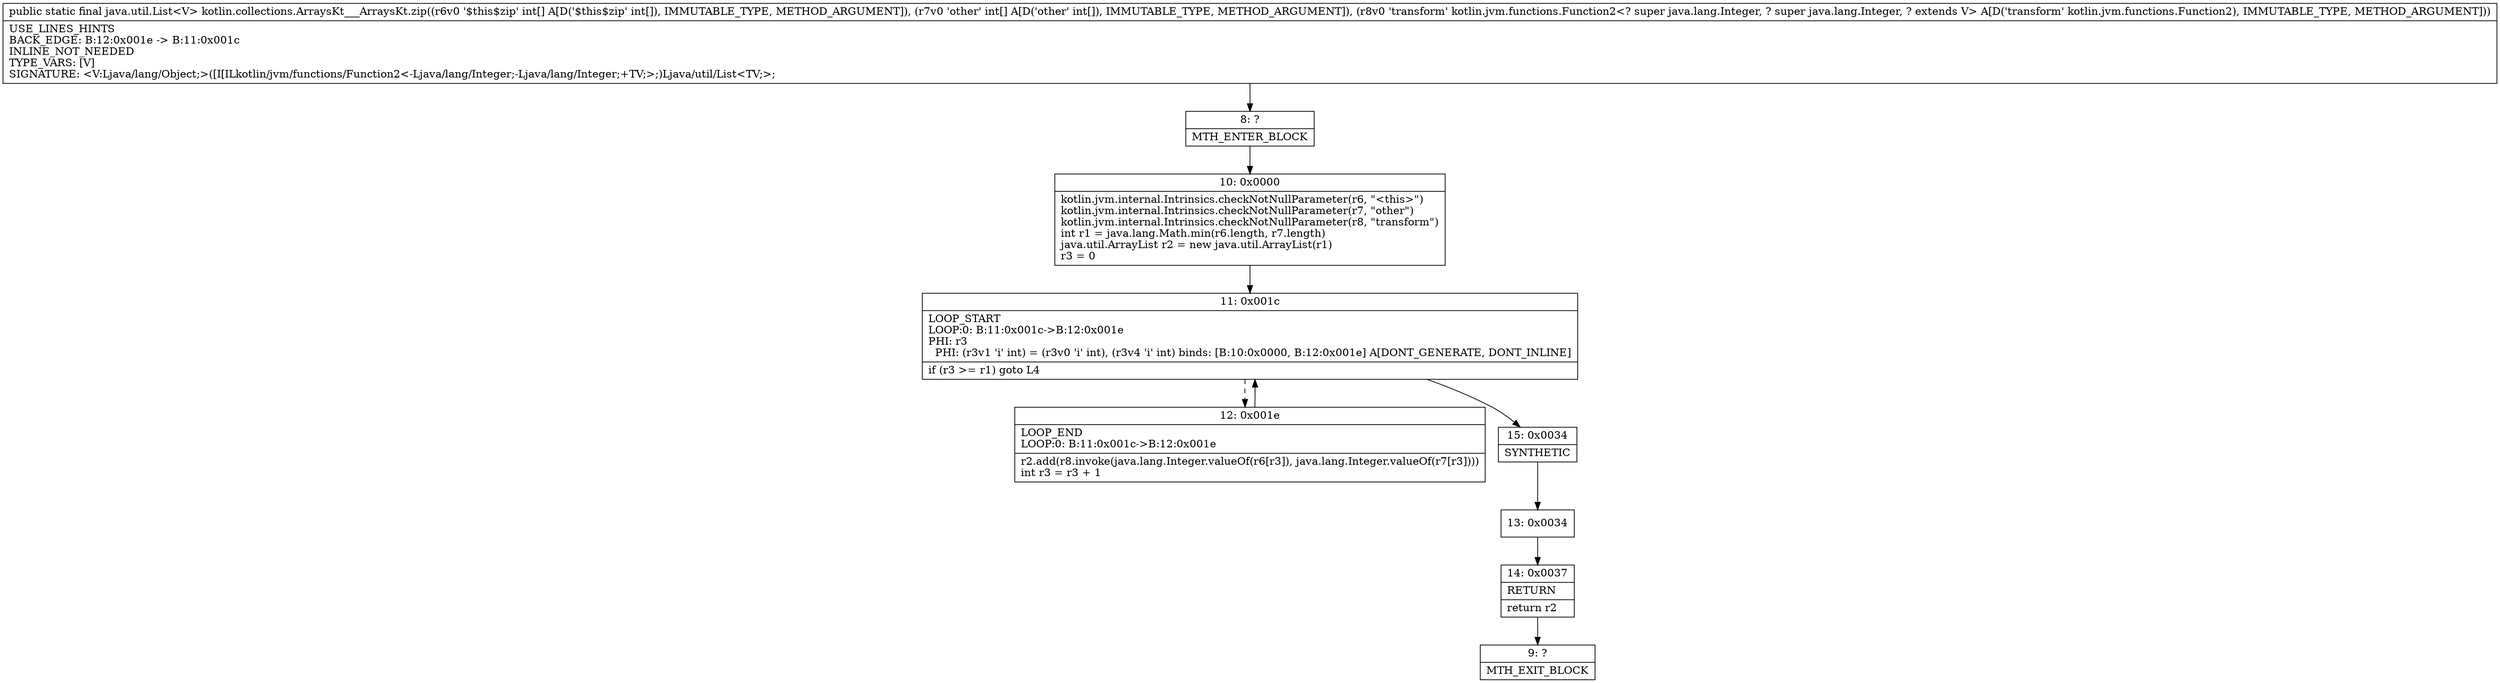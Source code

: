 digraph "CFG forkotlin.collections.ArraysKt___ArraysKt.zip([I[ILkotlin\/jvm\/functions\/Function2;)Ljava\/util\/List;" {
Node_8 [shape=record,label="{8\:\ ?|MTH_ENTER_BLOCK\l}"];
Node_10 [shape=record,label="{10\:\ 0x0000|kotlin.jvm.internal.Intrinsics.checkNotNullParameter(r6, \"\<this\>\")\lkotlin.jvm.internal.Intrinsics.checkNotNullParameter(r7, \"other\")\lkotlin.jvm.internal.Intrinsics.checkNotNullParameter(r8, \"transform\")\lint r1 = java.lang.Math.min(r6.length, r7.length)\ljava.util.ArrayList r2 = new java.util.ArrayList(r1)\lr3 = 0\l}"];
Node_11 [shape=record,label="{11\:\ 0x001c|LOOP_START\lLOOP:0: B:11:0x001c\-\>B:12:0x001e\lPHI: r3 \l  PHI: (r3v1 'i' int) = (r3v0 'i' int), (r3v4 'i' int) binds: [B:10:0x0000, B:12:0x001e] A[DONT_GENERATE, DONT_INLINE]\l|if (r3 \>= r1) goto L4\l}"];
Node_12 [shape=record,label="{12\:\ 0x001e|LOOP_END\lLOOP:0: B:11:0x001c\-\>B:12:0x001e\l|r2.add(r8.invoke(java.lang.Integer.valueOf(r6[r3]), java.lang.Integer.valueOf(r7[r3])))\lint r3 = r3 + 1\l}"];
Node_15 [shape=record,label="{15\:\ 0x0034|SYNTHETIC\l}"];
Node_13 [shape=record,label="{13\:\ 0x0034}"];
Node_14 [shape=record,label="{14\:\ 0x0037|RETURN\l|return r2\l}"];
Node_9 [shape=record,label="{9\:\ ?|MTH_EXIT_BLOCK\l}"];
MethodNode[shape=record,label="{public static final java.util.List\<V\> kotlin.collections.ArraysKt___ArraysKt.zip((r6v0 '$this$zip' int[] A[D('$this$zip' int[]), IMMUTABLE_TYPE, METHOD_ARGUMENT]), (r7v0 'other' int[] A[D('other' int[]), IMMUTABLE_TYPE, METHOD_ARGUMENT]), (r8v0 'transform' kotlin.jvm.functions.Function2\<? super java.lang.Integer, ? super java.lang.Integer, ? extends V\> A[D('transform' kotlin.jvm.functions.Function2), IMMUTABLE_TYPE, METHOD_ARGUMENT]))  | USE_LINES_HINTS\lBACK_EDGE: B:12:0x001e \-\> B:11:0x001c\lINLINE_NOT_NEEDED\lTYPE_VARS: [V]\lSIGNATURE: \<V:Ljava\/lang\/Object;\>([I[ILkotlin\/jvm\/functions\/Function2\<\-Ljava\/lang\/Integer;\-Ljava\/lang\/Integer;+TV;\>;)Ljava\/util\/List\<TV;\>;\l}"];
MethodNode -> Node_8;Node_8 -> Node_10;
Node_10 -> Node_11;
Node_11 -> Node_12[style=dashed];
Node_11 -> Node_15;
Node_12 -> Node_11;
Node_15 -> Node_13;
Node_13 -> Node_14;
Node_14 -> Node_9;
}

